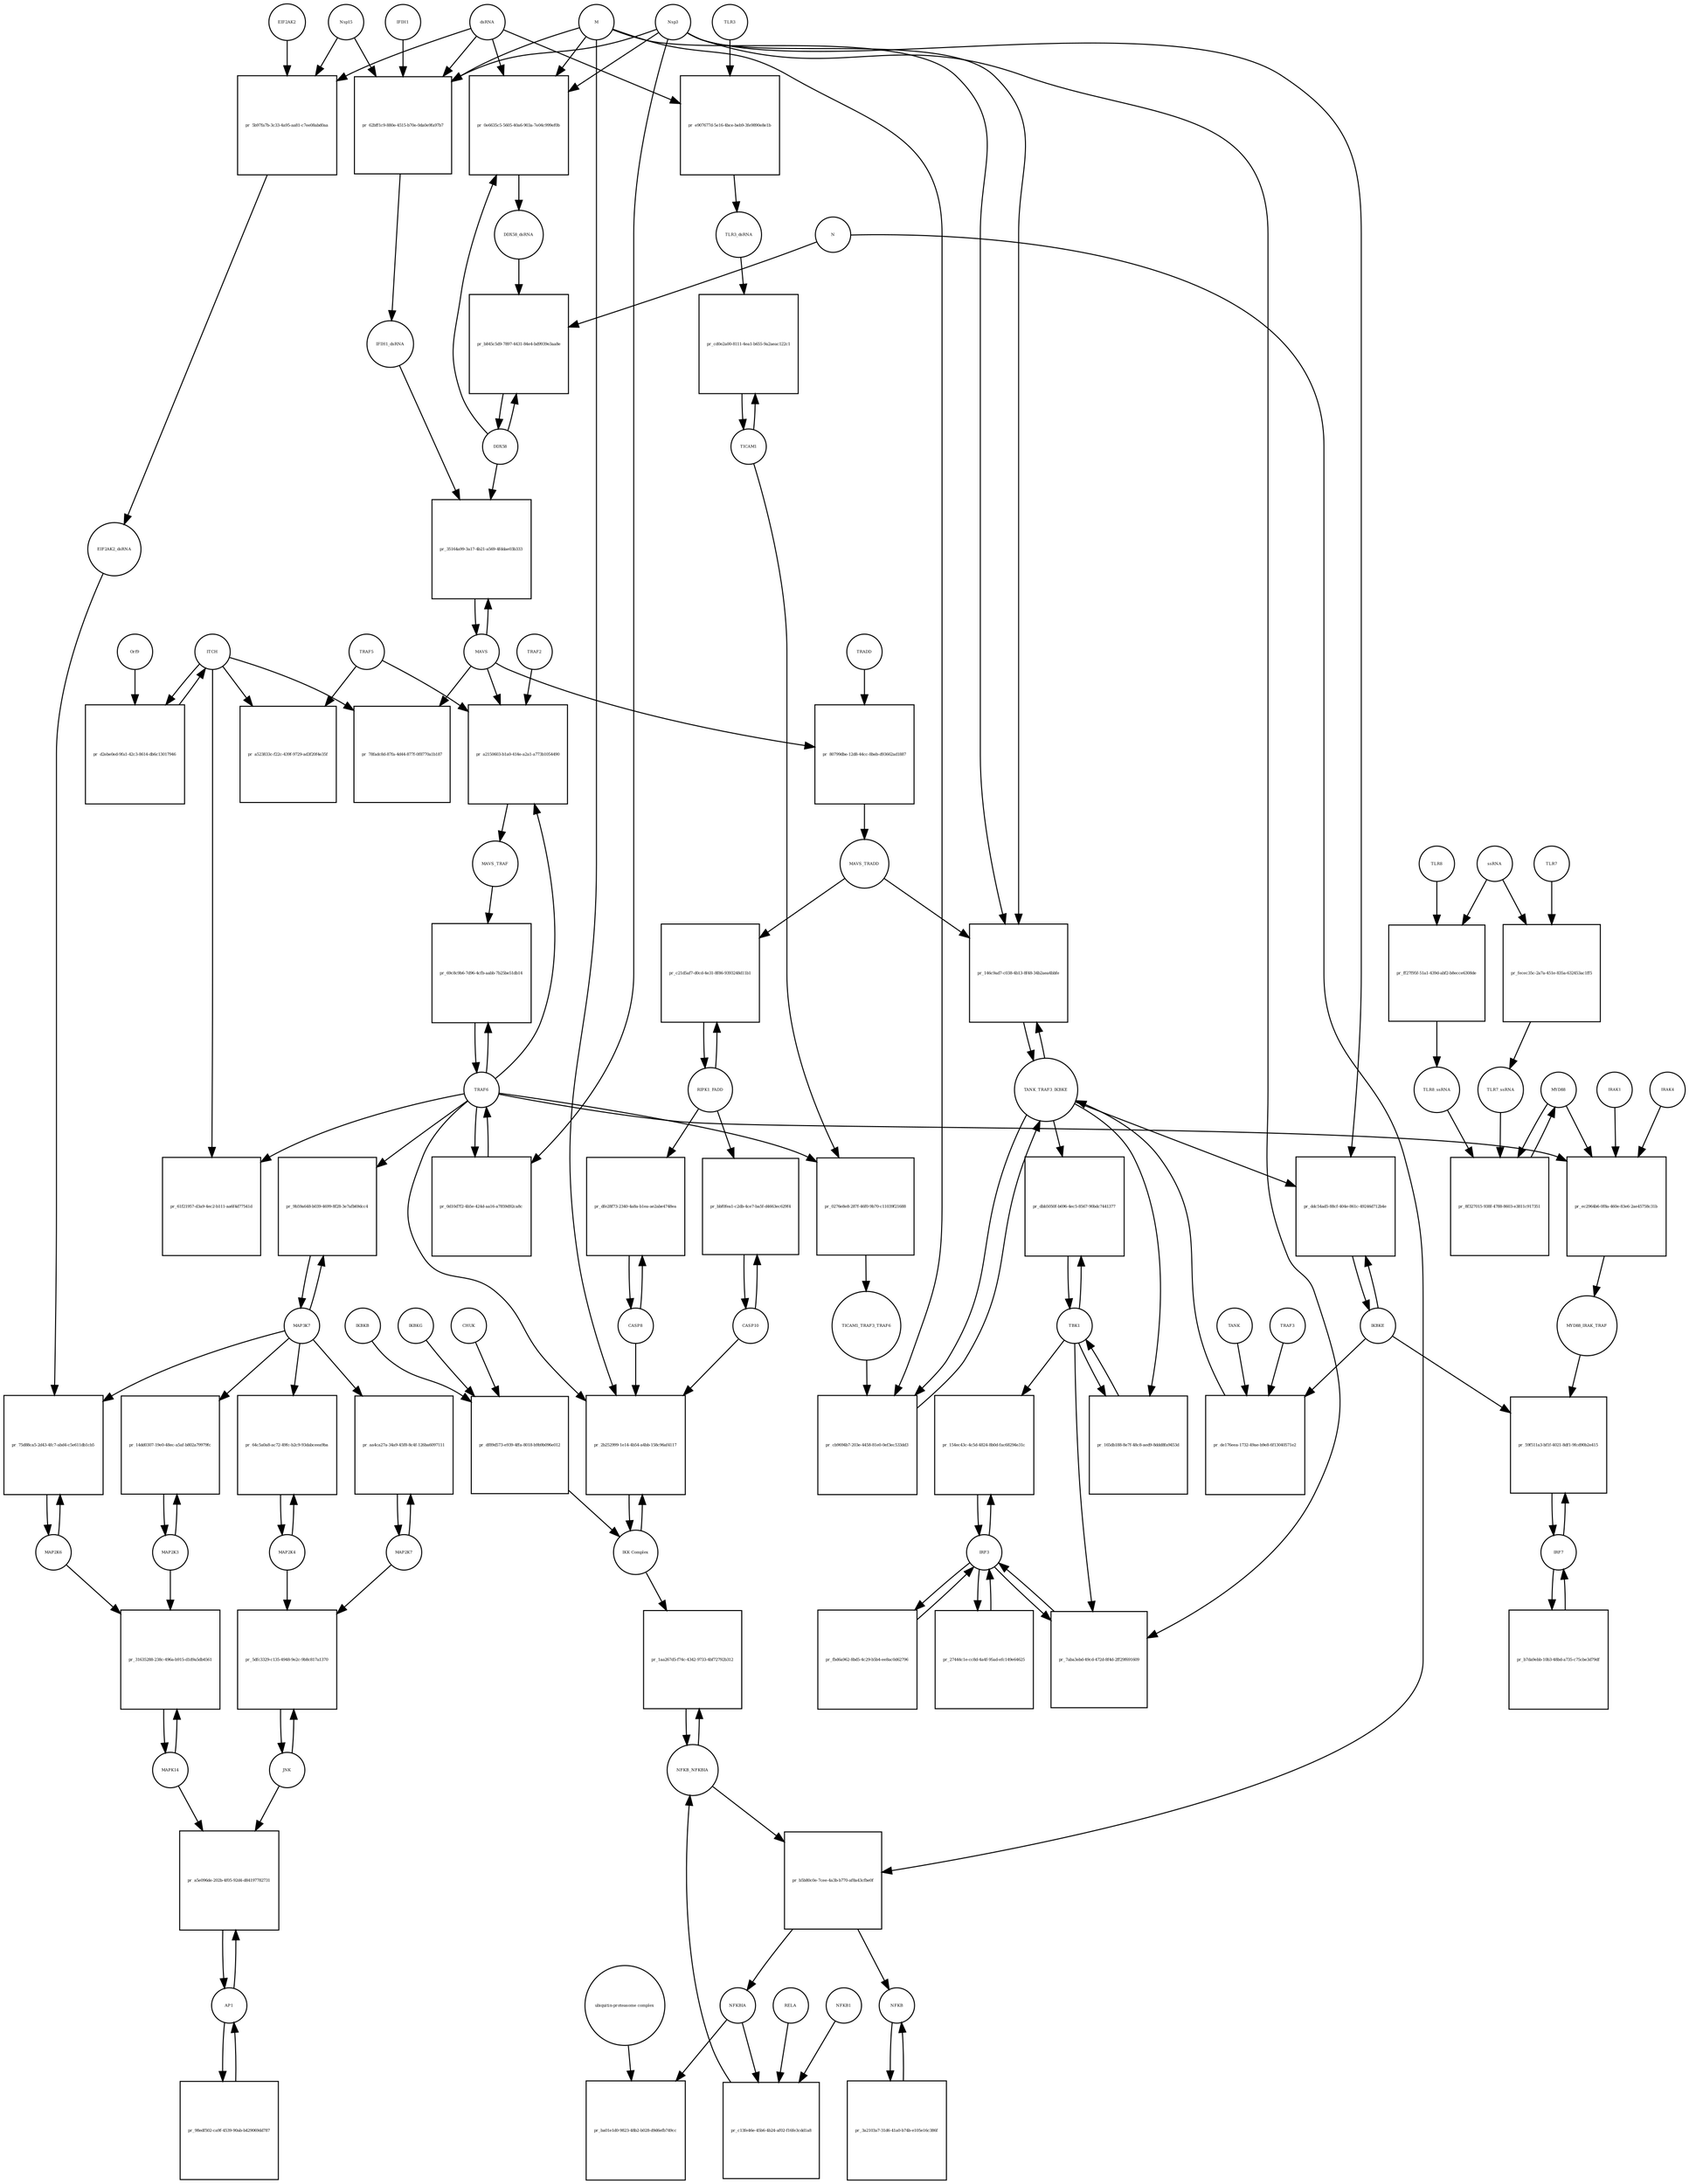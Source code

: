 strict digraph  {
dsRNA [annotation="", bipartite=0, cls="nucleic acid feature", fontsize=4, label=dsRNA, shape=circle];
"pr_0e6635c5-5605-40a6-903a-7e04c999ef0b" [annotation="", bipartite=1, cls=process, fontsize=4, label="pr_0e6635c5-5605-40a6-903a-7e04c999ef0b", shape=square];
DDX58_dsRNA [annotation="", bipartite=0, cls=complex, fontsize=4, label=DDX58_dsRNA, shape=circle];
M [annotation=urn_miriam_ncbiprotein_1796318601, bipartite=0, cls=macromolecule, fontsize=4, label=M, shape=circle];
Nsp3 [annotation=urn_miriam_ncbiprotein_1802476807, bipartite=0, cls=macromolecule, fontsize=4, label=Nsp3, shape=circle];
DDX58 [annotation=urn_miriam_hgnc_19102, bipartite=0, cls=macromolecule, fontsize=4, label=DDX58, shape=circle];
"pr_62bff1c9-880e-4515-b70e-0da0e9fa97b7" [annotation="", bipartite=1, cls=process, fontsize=4, label="pr_62bff1c9-880e-4515-b70e-0da0e9fa97b7", shape=square];
IFIH1_dsRNA [annotation="", bipartite=0, cls=complex, fontsize=4, label=IFIH1_dsRNA, shape=circle];
Nsp15 [annotation=urn_miriam_ncbiprotein_1802476818, bipartite=0, cls=macromolecule, fontsize=4, label=Nsp15, shape=circle];
IFIH1 [annotation=urn_miriam_hgnc_18873, bipartite=0, cls=macromolecule, fontsize=4, label=IFIH1, shape=circle];
"pr_b845c5d9-7897-4431-84e4-bd9939e3aa8e" [annotation="", bipartite=1, cls=process, fontsize=4, label="pr_b845c5d9-7897-4431-84e4-bd9939e3aa8e", shape=square];
N [annotation=urn_miriam_ncbiprotein_1798174255, bipartite=0, cls=macromolecule, fontsize=4, label=N, shape=circle];
MAVS [annotation=urn_miriam_hgnc_29233, bipartite=0, cls="macromolecule multimer", fontsize=4, label=MAVS, shape=circle];
"pr_35164a99-3a17-4b21-a569-4fddae03b333" [annotation="", bipartite=1, cls=process, fontsize=4, label="pr_35164a99-3a17-4b21-a569-4fddae03b333", shape=square];
NFKBIA [annotation=urn_miriam_hgnc_7797, bipartite=0, cls=macromolecule, fontsize=4, label=NFKBIA, shape=circle];
"pr_ba01e1d0-9823-48b2-b028-d9d6efb749cc" [annotation="", bipartite=1, cls=process, fontsize=4, label="pr_ba01e1d0-9823-48b2-b028-d9d6efb749cc", shape=square];
"ubiquitin-proteasome complex" [annotation="", bipartite=0, cls=complex, fontsize=4, label="ubiquitin-proteasome complex", shape=circle];
IRF3 [annotation=urn_miriam_hgnc_6118, bipartite=0, cls=macromolecule, fontsize=4, label=IRF3, shape=circle];
"pr_154ec43c-4c5d-4824-8b0d-fac68294e31c" [annotation="", bipartite=1, cls=process, fontsize=4, label="pr_154ec43c-4c5d-4824-8b0d-fac68294e31c", shape=square];
TBK1 [annotation="", bipartite=0, cls=macromolecule, fontsize=4, label=TBK1, shape=circle];
"pr_7aba3ebd-49cd-472d-8f4d-2ff29f691609" [annotation="", bipartite=1, cls=process, fontsize=4, label="pr_7aba3ebd-49cd-472d-8f4d-2ff29f691609", shape=square];
IRF7 [annotation=urn_miriam_hgnc_6122, bipartite=0, cls="macromolecule multimer", fontsize=4, label=IRF7, shape=circle];
"pr_59f511a3-bf1f-4021-8df1-9fcd90b2e415" [annotation="", bipartite=1, cls=process, fontsize=4, label="pr_59f511a3-bf1f-4021-8df1-9fcd90b2e415", shape=square];
IKBKE [annotation=urn_miriam_hgnc_14552, bipartite=0, cls=macromolecule, fontsize=4, label=IKBKE, shape=circle];
MYD88_IRAK_TRAF [annotation="", bipartite=0, cls=complex, fontsize=4, label=MYD88_IRAK_TRAF, shape=circle];
TRAF6 [annotation=urn_miriam_hgnc_12036, bipartite=0, cls=macromolecule, fontsize=4, label=TRAF6, shape=circle];
"pr_69c8c9b6-7d96-4cfb-aabb-7b25be51db14" [annotation="", bipartite=1, cls=process, fontsize=4, label="pr_69c8c9b6-7d96-4cfb-aabb-7b25be51db14", shape=square];
MAVS_TRAF [annotation="", bipartite=0, cls=complex, fontsize=4, label=MAVS_TRAF, shape=circle];
"pr_78fadc8d-87fa-4d44-877f-0f8770a1b187" [annotation="", bipartite=1, cls=process, fontsize=4, label="pr_78fadc8d-87fa-4d44-877f-0f8770a1b187", shape=square];
ITCH [annotation="", bipartite=0, cls=macromolecule, fontsize=4, label=ITCH, shape=circle];
TRAF5 [annotation=urn_miriam_hgnc_12035, bipartite=0, cls=macromolecule, fontsize=4, label=TRAF5, shape=circle];
"pr_a523833c-f22c-439f-9729-ad3f20f4e35f" [annotation="", bipartite=1, cls=process, fontsize=4, label="pr_a523833c-f22c-439f-9729-ad3f20f4e35f", shape=square];
"pr_61f21957-d3a9-4ec2-b111-aa6f4d77541d" [annotation="", bipartite=1, cls=process, fontsize=4, label="pr_61f21957-d3a9-4ec2-b111-aa6f4d77541d", shape=square];
TICAM1 [annotation=urn_miriam_hgnc_18348, bipartite=0, cls=macromolecule, fontsize=4, label=TICAM1, shape=circle];
"pr_cd0e2a00-8111-4ea1-b655-9a2aeac122c1" [annotation="", bipartite=1, cls=process, fontsize=4, label="pr_cd0e2a00-8111-4ea1-b655-9a2aeac122c1", shape=square];
TLR3_dsRNA [annotation="", bipartite=0, cls=complex, fontsize=4, label=TLR3_dsRNA, shape=circle];
TLR3 [annotation=urn_miriam_hgnc_11849, bipartite=0, cls="macromolecule multimer", fontsize=4, label=TLR3, shape=circle];
"pr_e907677d-5e16-4bce-beb9-3fe9890e8e1b" [annotation="", bipartite=1, cls=process, fontsize=4, label="pr_e907677d-5e16-4bce-beb9-3fe9890e8e1b", shape=square];
"pr_0276e8e8-287f-46f0-9b70-c11039f21688" [annotation="", bipartite=1, cls=process, fontsize=4, label="pr_0276e8e8-287f-46f0-9b70-c11039f21688", shape=square];
TICAM1_TRAF3_TRAF6 [annotation="", bipartite=0, cls=complex, fontsize=4, label=TICAM1_TRAF3_TRAF6, shape=circle];
TANK_TRAF3_IKBKE [annotation="", bipartite=0, cls=complex, fontsize=4, label=TANK_TRAF3_IKBKE, shape=circle];
"pr_cb9694b7-203e-4458-81e0-0ef3ec533dd3" [annotation="", bipartite=1, cls=process, fontsize=4, label="pr_cb9694b7-203e-4458-81e0-0ef3ec533dd3", shape=square];
"pr_dbb5050f-b696-4ec5-8567-90bdc7441377" [annotation="", bipartite=1, cls=process, fontsize=4, label="pr_dbb5050f-b696-4ec5-8567-90bdc7441377", shape=square];
"pr_ddc54ad5-88cf-404e-861c-49246d712b4e" [annotation="", bipartite=1, cls=process, fontsize=4, label="pr_ddc54ad5-88cf-404e-861c-49246d712b4e", shape=square];
MYD88 [annotation="", bipartite=0, cls=macromolecule, fontsize=4, label=MYD88, shape=circle];
"pr_ec2964b6-0f8a-460e-83e6-2ae45758c31b" [annotation="", bipartite=1, cls=process, fontsize=4, label="pr_ec2964b6-0f8a-460e-83e6-2ae45758c31b", shape=square];
IRAK1 [annotation=urn_miriam_hgnc_6112, bipartite=0, cls=macromolecule, fontsize=4, label=IRAK1, shape=circle];
IRAK4 [annotation=urn_miriam_hgnc_17967, bipartite=0, cls=macromolecule, fontsize=4, label=IRAK4, shape=circle];
TLR7 [annotation=urn_miriam_hgnc_15631, bipartite=0, cls=macromolecule, fontsize=4, label=TLR7, shape=circle];
"pr_fecec35c-2a7a-451e-835a-632453ac1ff5" [annotation="", bipartite=1, cls=process, fontsize=4, label="pr_fecec35c-2a7a-451e-835a-632453ac1ff5", shape=square];
TLR7_ssRNA [annotation="", bipartite=0, cls=complex, fontsize=4, label=TLR7_ssRNA, shape=circle];
ssRNA [annotation="", bipartite=0, cls="nucleic acid feature", fontsize=4, label=ssRNA, shape=circle];
TLR8 [annotation=urn_miriam_hgnc_15632, bipartite=0, cls=macromolecule, fontsize=4, label=TLR8, shape=circle];
"pr_ff27f95f-51a1-439d-abf2-b8ecce6308de" [annotation="", bipartite=1, cls=process, fontsize=4, label="pr_ff27f95f-51a1-439d-abf2-b8ecce6308de", shape=square];
TLR8_ssRNA [annotation="", bipartite=0, cls=complex, fontsize=4, label=TLR8_ssRNA, shape=circle];
"pr_8f327015-938f-4788-8603-e3811c917351" [annotation="", bipartite=1, cls=process, fontsize=4, label="pr_8f327015-938f-4788-8603-e3811c917351", shape=square];
MAP3K7 [annotation="", bipartite=0, cls=macromolecule, fontsize=4, label=MAP3K7, shape=circle];
"pr_9b59a648-b039-4699-8f28-3e7afb69dcc4" [annotation="", bipartite=1, cls=process, fontsize=4, label="pr_9b59a648-b039-4699-8f28-3e7afb69dcc4", shape=square];
TRAF2 [annotation=urn_miriam_hgnc_12032, bipartite=0, cls=macromolecule, fontsize=4, label=TRAF2, shape=circle];
"pr_a2150603-b1a0-414e-a2a1-a773b1054490" [annotation="", bipartite=1, cls=process, fontsize=4, label="pr_a2150603-b1a0-414e-a2a1-a773b1054490", shape=square];
"pr_d2ebe0ed-9fa1-42c3-8614-db6c13017946" [annotation="", bipartite=1, cls=process, fontsize=4, label="pr_d2ebe0ed-9fa1-42c3-8614-db6c13017946", shape=square];
Orf9 [annotation=urn_miriam_uniprot_P59636, bipartite=0, cls=macromolecule, fontsize=4, label=Orf9, shape=circle];
"pr_80799dbe-12d8-44cc-8beb-d93662ad1887" [annotation="", bipartite=1, cls=process, fontsize=4, label="pr_80799dbe-12d8-44cc-8beb-d93662ad1887", shape=square];
MAVS_TRADD [annotation="", bipartite=0, cls=complex, fontsize=4, label=MAVS_TRADD, shape=circle];
TRADD [annotation=urn_miriam_hgnc_12030, bipartite=0, cls=macromolecule, fontsize=4, label=TRADD, shape=circle];
"pr_0d10d7f2-4b5e-424d-aa16-a7859d92ca8c" [annotation="", bipartite=1, cls=process, fontsize=4, label="pr_0d10d7f2-4b5e-424d-aa16-a7859d92ca8c", shape=square];
AP1 [annotation="", bipartite=0, cls=complex, fontsize=4, label=AP1, shape=circle];
"pr_a5e096de-202b-4f05-92d4-d84197782731" [annotation="", bipartite=1, cls=process, fontsize=4, label="pr_a5e096de-202b-4f05-92d4-d84197782731", shape=square];
MAPK14 [annotation="", bipartite=0, cls=macromolecule, fontsize=4, label=MAPK14, shape=circle];
JNK [annotation="", bipartite=0, cls=complex, fontsize=4, label=JNK, shape=circle];
"pr_5dfc3329-c135-4948-9e2c-9b8c817a1370" [annotation="", bipartite=1, cls=process, fontsize=4, label="pr_5dfc3329-c135-4948-9e2c-9b8c817a1370", shape=square];
MAP2K7 [annotation="", bipartite=0, cls=macromolecule, fontsize=4, label=MAP2K7, shape=circle];
MAP2K4 [annotation="", bipartite=0, cls=macromolecule, fontsize=4, label=MAP2K4, shape=circle];
"pr_64c5a0a8-ac72-49fc-b2c9-93dabceea9ba" [annotation="", bipartite=1, cls=process, fontsize=4, label="pr_64c5a0a8-ac72-49fc-b2c9-93dabceea9ba", shape=square];
"pr_aa4ca27a-34a9-45f8-8c4f-126ba6097111" [annotation="", bipartite=1, cls=process, fontsize=4, label="pr_aa4ca27a-34a9-45f8-8c4f-126ba6097111", shape=square];
MAP2K3 [annotation="", bipartite=0, cls=macromolecule, fontsize=4, label=MAP2K3, shape=circle];
"pr_14dd0307-19e0-48ec-a5af-b802a79979fc" [annotation="", bipartite=1, cls=process, fontsize=4, label="pr_14dd0307-19e0-48ec-a5af-b802a79979fc", shape=square];
MAP2K6 [annotation="", bipartite=0, cls=macromolecule, fontsize=4, label=MAP2K6, shape=circle];
"pr_75d88ca5-2d43-4fc7-abd4-c5e611db1cb5" [annotation="", bipartite=1, cls=process, fontsize=4, label="pr_75d88ca5-2d43-4fc7-abd4-c5e611db1cb5", shape=square];
EIF2AK2_dsRNA [annotation="", bipartite=0, cls=complex, fontsize=4, label=EIF2AK2_dsRNA, shape=circle];
"pr_5b97fa7b-3c33-4a95-aa81-c7ee08abd0aa" [annotation="", bipartite=1, cls=process, fontsize=4, label="pr_5b97fa7b-3c33-4a95-aa81-c7ee08abd0aa", shape=square];
EIF2AK2 [annotation=urn_miriam_hgnc_9437, bipartite=0, cls=macromolecule, fontsize=4, label=EIF2AK2, shape=circle];
RIPK1_FADD [annotation="", bipartite=0, cls=complex, fontsize=4, label=RIPK1_FADD, shape=circle];
"pr_c21d5af7-d0cd-4e31-8f86-9393248d11b1" [annotation="", bipartite=1, cls=process, fontsize=4, label="pr_c21d5af7-d0cd-4e31-8f86-9393248d11b1", shape=square];
CASP8 [annotation="", bipartite=0, cls=macromolecule, fontsize=4, label=CASP8, shape=circle];
"pr_dfe28f73-2340-4a8a-b1ea-ae2abe4748ea" [annotation="", bipartite=1, cls=process, fontsize=4, label="pr_dfe28f73-2340-4a8a-b1ea-ae2abe4748ea", shape=square];
CASP10 [annotation="", bipartite=0, cls=macromolecule, fontsize=4, label=CASP10, shape=circle];
"pr_bbf0fea1-c2db-4ce7-ba5f-d4663ec629f4" [annotation="", bipartite=1, cls=process, fontsize=4, label="pr_bbf0fea1-c2db-4ce7-ba5f-d4663ec629f4", shape=square];
NFKB_NFKBIA [annotation="", bipartite=0, cls=complex, fontsize=4, label=NFKB_NFKBIA, shape=circle];
"pr_1aa267d5-f74c-4342-9733-4bf72792b312" [annotation="", bipartite=1, cls=process, fontsize=4, label="pr_1aa267d5-f74c-4342-9733-4bf72792b312", shape=square];
"IKK Complex" [annotation="", bipartite=0, cls=complex, fontsize=4, label="IKK Complex", shape=circle];
"pr_b5b80c0e-7cee-4a3b-b770-af8a43cfbe0f" [annotation="", bipartite=1, cls=process, fontsize=4, label="pr_b5b80c0e-7cee-4a3b-b770-af8a43cfbe0f", shape=square];
NFKB [annotation="", bipartite=0, cls=complex, fontsize=4, label=NFKB, shape=circle];
"pr_2b252999-1e14-4b54-a4bb-158c96af4117" [annotation="", bipartite=1, cls=process, fontsize=4, label="pr_2b252999-1e14-4b54-a4bb-158c96af4117", shape=square];
"pr_c13fe46e-45b6-4b24-af02-f16fe3cdd1a8" [annotation="", bipartite=1, cls=process, fontsize=4, label="pr_c13fe46e-45b6-4b24-af02-f16fe3cdd1a8", shape=square];
RELA [annotation="", bipartite=0, cls=macromolecule, fontsize=4, label=RELA, shape=circle];
NFKB1 [annotation="", bipartite=0, cls=macromolecule, fontsize=4, label=NFKB1, shape=circle];
IKBKG [annotation="", bipartite=0, cls=macromolecule, fontsize=4, label=IKBKG, shape=circle];
"pr_df89d573-e939-4ffa-8018-b9b9b096e012" [annotation="", bipartite=1, cls=process, fontsize=4, label="pr_df89d573-e939-4ffa-8018-b9b9b096e012", shape=square];
CHUK [annotation="", bipartite=0, cls=macromolecule, fontsize=4, label=CHUK, shape=circle];
IKBKB [annotation="", bipartite=0, cls=macromolecule, fontsize=4, label=IKBKB, shape=circle];
"pr_146c9ad7-c038-4b13-8f48-34b2aea4bbfe" [annotation="", bipartite=1, cls=process, fontsize=4, label="pr_146c9ad7-c038-4b13-8f48-34b2aea4bbfe", shape=square];
"pr_165db188-8e7f-48c8-aed9-8ddd8fa9453d" [annotation="", bipartite=1, cls=process, fontsize=4, label="pr_165db188-8e7f-48c8-aed9-8ddd8fa9453d", shape=square];
"pr_31635288-238c-496a-b915-d1d9a5db4561" [annotation="", bipartite=1, cls=process, fontsize=4, label="pr_31635288-238c-496a-b915-d1d9a5db4561", shape=square];
TRAF3 [annotation="", bipartite=0, cls=macromolecule, fontsize=4, label=TRAF3, shape=circle];
"pr_de176eea-1732-49ae-b9e8-6f13040571e2" [annotation="", bipartite=1, cls=process, fontsize=4, label="pr_de176eea-1732-49ae-b9e8-6f13040571e2", shape=square];
TANK [annotation="", bipartite=0, cls=macromolecule, fontsize=4, label=TANK, shape=circle];
"pr_98edf502-ca9f-4539-90ab-b429069dd787" [annotation="", bipartite=1, cls=process, fontsize=4, label="pr_98edf502-ca9f-4539-90ab-b429069dd787", shape=square];
"pr_b7da9ebb-10b3-48bd-a735-c75cbe3d79df" [annotation="", bipartite=1, cls=process, fontsize=4, label="pr_b7da9ebb-10b3-48bd-a735-c75cbe3d79df", shape=square];
"pr_fbd6a962-8bd5-4c29-b5b4-ee8ac0d62796" [annotation="", bipartite=1, cls=process, fontsize=4, label="pr_fbd6a962-8bd5-4c29-b5b4-ee8ac0d62796", shape=square];
"pr_3a2103a7-31d6-41a0-b74b-e105e16c386f" [annotation="", bipartite=1, cls=process, fontsize=4, label="pr_3a2103a7-31d6-41a0-b74b-e105e16c386f", shape=square];
"pr_27444c1e-cc8d-4a4f-95ad-efc149e64625" [annotation="", bipartite=1, cls=process, fontsize=4, label="pr_27444c1e-cc8d-4a4f-95ad-efc149e64625", shape=square];
dsRNA -> "pr_0e6635c5-5605-40a6-903a-7e04c999ef0b"  [annotation="", interaction_type=consumption];
dsRNA -> "pr_62bff1c9-880e-4515-b70e-0da0e9fa97b7"  [annotation="", interaction_type=consumption];
dsRNA -> "pr_e907677d-5e16-4bce-beb9-3fe9890e8e1b"  [annotation="", interaction_type=consumption];
dsRNA -> "pr_5b97fa7b-3c33-4a95-aa81-c7ee08abd0aa"  [annotation="", interaction_type=consumption];
"pr_0e6635c5-5605-40a6-903a-7e04c999ef0b" -> DDX58_dsRNA  [annotation="", interaction_type=production];
DDX58_dsRNA -> "pr_b845c5d9-7897-4431-84e4-bd9939e3aa8e"  [annotation="urn_miriam_pubmed_25581309|urn_miriam_pubmed_28148787|urn_miriam_taxonomy_694009", interaction_type=catalysis];
M -> "pr_0e6635c5-5605-40a6-903a-7e04c999ef0b"  [annotation="urn_miriam_pubmed_20303872|urn_miriam_pubmed_19380580|urn_miriam_pubmed_31226023|urn_miriam_taxonomy_694009", interaction_type=inhibition];
M -> "pr_62bff1c9-880e-4515-b70e-0da0e9fa97b7"  [annotation="urn_miriam_pubmed_28484023|urn_miriam_pubmed_19380580|urn_miriam_pubmed_31226023|urn_miriam_taxonomy_694009", interaction_type=inhibition];
M -> "pr_cb9694b7-203e-4458-81e0-0ef3ec533dd3"  [annotation="urn_miriam_pubmed_19380580|urn_miriam_pubmed_19366914|urn_miriam_taxonomy_694009", interaction_type=inhibition];
M -> "pr_2b252999-1e14-4b54-a4bb-158c96af4117"  [annotation="urn_miriam_pubmed_19366914|urn_miriam_pubmed_20303872|urn_miriam_pubmed_17705188|urn_miriam_pubmed_694009", interaction_type=inhibition];
M -> "pr_146c9ad7-c038-4b13-8f48-34b2aea4bbfe"  [annotation="urn_miriam_pubmed_19366914|urn_miriam_pubmed_27164085|urn_miriam_pubmed_19380580|urn_miriam_taxonomy_694009", interaction_type=inhibition];
Nsp3 -> "pr_0e6635c5-5605-40a6-903a-7e04c999ef0b"  [annotation="urn_miriam_pubmed_20303872|urn_miriam_pubmed_19380580|urn_miriam_pubmed_31226023|urn_miriam_taxonomy_694009", interaction_type=inhibition];
Nsp3 -> "pr_62bff1c9-880e-4515-b70e-0da0e9fa97b7"  [annotation="urn_miriam_pubmed_28484023|urn_miriam_pubmed_19380580|urn_miriam_pubmed_31226023|urn_miriam_taxonomy_694009", interaction_type=inhibition];
Nsp3 -> "pr_7aba3ebd-49cd-472d-8f4d-2ff29f691609"  [annotation="urn_miriam_pubmed_17761676|urn_miriam_pubmed_31226023|urn_miriam_taxonomy_694009", interaction_type=inhibition];
Nsp3 -> "pr_ddc54ad5-88cf-404e-861c-49246d712b4e"  [annotation="urn_miriam_pubmed_20303872|urn_miriam_pubmed_31226023|urn_miriam_taxonomy_694009", interaction_type=inhibition];
Nsp3 -> "pr_0d10d7f2-4b5e-424d-aa16-a7859d92ca8c"  [annotation="urn_miriam_pubmed_27164085|urn_miriam_taxonomy_694009", interaction_type=catalysis];
Nsp3 -> "pr_146c9ad7-c038-4b13-8f48-34b2aea4bbfe"  [annotation="urn_miriam_pubmed_19366914|urn_miriam_pubmed_27164085|urn_miriam_pubmed_19380580|urn_miriam_taxonomy_694009", interaction_type=inhibition];
DDX58 -> "pr_0e6635c5-5605-40a6-903a-7e04c999ef0b"  [annotation="", interaction_type=consumption];
DDX58 -> "pr_b845c5d9-7897-4431-84e4-bd9939e3aa8e"  [annotation="", interaction_type=consumption];
DDX58 -> "pr_35164a99-3a17-4b21-a569-4fddae03b333"  [annotation=urn_miriam_pubmed_25581309, interaction_type=catalysis];
"pr_62bff1c9-880e-4515-b70e-0da0e9fa97b7" -> IFIH1_dsRNA  [annotation="", interaction_type=production];
IFIH1_dsRNA -> "pr_35164a99-3a17-4b21-a569-4fddae03b333"  [annotation=urn_miriam_pubmed_25581309, interaction_type=catalysis];
Nsp15 -> "pr_62bff1c9-880e-4515-b70e-0da0e9fa97b7"  [annotation="urn_miriam_pubmed_28484023|urn_miriam_pubmed_19380580|urn_miriam_pubmed_31226023|urn_miriam_taxonomy_694009", interaction_type=inhibition];
Nsp15 -> "pr_5b97fa7b-3c33-4a95-aa81-c7ee08abd0aa"  [annotation="urn_miriam_pubmed_28484023|urn_miriam_pubmed_19366914|urn_miriam_taxonomy_694009", interaction_type=inhibition];
IFIH1 -> "pr_62bff1c9-880e-4515-b70e-0da0e9fa97b7"  [annotation="", interaction_type=consumption];
"pr_b845c5d9-7897-4431-84e4-bd9939e3aa8e" -> DDX58  [annotation="", interaction_type=production];
N -> "pr_b845c5d9-7897-4431-84e4-bd9939e3aa8e"  [annotation="urn_miriam_pubmed_25581309|urn_miriam_pubmed_28148787|urn_miriam_taxonomy_694009", interaction_type=inhibition];
N -> "pr_b5b80c0e-7cee-4a3b-b770-af8a43cfbe0f"  [annotation="urn_miriam_pubmed_16143815|urn_miriam_taxonomy_694009", interaction_type=stimulation];
MAVS -> "pr_35164a99-3a17-4b21-a569-4fddae03b333"  [annotation="", interaction_type=consumption];
MAVS -> "pr_78fadc8d-87fa-4d44-877f-0f8770a1b187"  [annotation="", interaction_type=consumption];
MAVS -> "pr_a2150603-b1a0-414e-a2a1-a773b1054490"  [annotation="", interaction_type=consumption];
MAVS -> "pr_80799dbe-12d8-44cc-8beb-d93662ad1887"  [annotation="", interaction_type=consumption];
"pr_35164a99-3a17-4b21-a569-4fddae03b333" -> MAVS  [annotation="", interaction_type=production];
NFKBIA -> "pr_ba01e1d0-9823-48b2-b028-d9d6efb749cc"  [annotation="", interaction_type=consumption];
NFKBIA -> "pr_c13fe46e-45b6-4b24-af02-f16fe3cdd1a8"  [annotation="", interaction_type=consumption];
"ubiquitin-proteasome complex" -> "pr_ba01e1d0-9823-48b2-b028-d9d6efb749cc"  [annotation=urn_miriam_pubmed_20303872, interaction_type=catalysis];
IRF3 -> "pr_154ec43c-4c5d-4824-8b0d-fac68294e31c"  [annotation="", interaction_type=consumption];
IRF3 -> "pr_7aba3ebd-49cd-472d-8f4d-2ff29f691609"  [annotation="", interaction_type=consumption];
IRF3 -> "pr_fbd6a962-8bd5-4c29-b5b4-ee8ac0d62796"  [annotation="", interaction_type=consumption];
IRF3 -> "pr_27444c1e-cc8d-4a4f-95ad-efc149e64625"  [annotation="", interaction_type=consumption];
"pr_154ec43c-4c5d-4824-8b0d-fac68294e31c" -> IRF3  [annotation="", interaction_type=production];
TBK1 -> "pr_154ec43c-4c5d-4824-8b0d-fac68294e31c"  [annotation=urn_miriam_pubmed_25581309, interaction_type=catalysis];
TBK1 -> "pr_7aba3ebd-49cd-472d-8f4d-2ff29f691609"  [annotation="urn_miriam_pubmed_17761676|urn_miriam_pubmed_31226023|urn_miriam_taxonomy_694009", interaction_type=catalysis];
TBK1 -> "pr_dbb5050f-b696-4ec5-8567-90bdc7441377"  [annotation="", interaction_type=consumption];
TBK1 -> "pr_165db188-8e7f-48c8-aed9-8ddd8fa9453d"  [annotation="", interaction_type=consumption];
"pr_7aba3ebd-49cd-472d-8f4d-2ff29f691609" -> IRF3  [annotation="", interaction_type=production];
IRF7 -> "pr_59f511a3-bf1f-4021-8df1-9fcd90b2e415"  [annotation="", interaction_type=consumption];
IRF7 -> "pr_b7da9ebb-10b3-48bd-a735-c75cbe3d79df"  [annotation="", interaction_type=consumption];
"pr_59f511a3-bf1f-4021-8df1-9fcd90b2e415" -> IRF7  [annotation="", interaction_type=production];
IKBKE -> "pr_59f511a3-bf1f-4021-8df1-9fcd90b2e415"  [annotation=urn_miriam_pubmed_20303872, interaction_type=catalysis];
IKBKE -> "pr_ddc54ad5-88cf-404e-861c-49246d712b4e"  [annotation="", interaction_type=consumption];
IKBKE -> "pr_de176eea-1732-49ae-b9e8-6f13040571e2"  [annotation="", interaction_type=consumption];
MYD88_IRAK_TRAF -> "pr_59f511a3-bf1f-4021-8df1-9fcd90b2e415"  [annotation=urn_miriam_pubmed_20303872, interaction_type=catalysis];
TRAF6 -> "pr_69c8c9b6-7d96-4cfb-aabb-7b25be51db14"  [annotation="", interaction_type=consumption];
TRAF6 -> "pr_61f21957-d3a9-4ec2-b111-aa6f4d77541d"  [annotation="", interaction_type=consumption];
TRAF6 -> "pr_0276e8e8-287f-46f0-9b70-c11039f21688"  [annotation="", interaction_type=consumption];
TRAF6 -> "pr_ec2964b6-0f8a-460e-83e6-2ae45758c31b"  [annotation="", interaction_type=consumption];
TRAF6 -> "pr_9b59a648-b039-4699-8f28-3e7afb69dcc4"  [annotation=urn_miriam_pubmed_19366914, interaction_type=stimulation];
TRAF6 -> "pr_a2150603-b1a0-414e-a2a1-a773b1054490"  [annotation="", interaction_type=consumption];
TRAF6 -> "pr_0d10d7f2-4b5e-424d-aa16-a7859d92ca8c"  [annotation="", interaction_type=consumption];
TRAF6 -> "pr_2b252999-1e14-4b54-a4bb-158c96af4117"  [annotation="urn_miriam_pubmed_19366914|urn_miriam_pubmed_20303872|urn_miriam_pubmed_17705188|urn_miriam_pubmed_694009", interaction_type=stimulation];
"pr_69c8c9b6-7d96-4cfb-aabb-7b25be51db14" -> TRAF6  [annotation="", interaction_type=production];
MAVS_TRAF -> "pr_69c8c9b6-7d96-4cfb-aabb-7b25be51db14"  [annotation=urn_miriam_pubmed_19366914, interaction_type=catalysis];
ITCH -> "pr_78fadc8d-87fa-4d44-877f-0f8770a1b187"  [annotation=urn_miriam_pubmed_25135833, interaction_type=catalysis];
ITCH -> "pr_a523833c-f22c-439f-9729-ad3f20f4e35f"  [annotation=urn_miriam_pubmed_25135833, interaction_type=catalysis];
ITCH -> "pr_61f21957-d3a9-4ec2-b111-aa6f4d77541d"  [annotation=urn_miriam_pubmed_25135833, interaction_type=catalysis];
ITCH -> "pr_d2ebe0ed-9fa1-42c3-8614-db6c13017946"  [annotation="", interaction_type=consumption];
TRAF5 -> "pr_a523833c-f22c-439f-9729-ad3f20f4e35f"  [annotation="", interaction_type=consumption];
TRAF5 -> "pr_a2150603-b1a0-414e-a2a1-a773b1054490"  [annotation="", interaction_type=consumption];
TICAM1 -> "pr_cd0e2a00-8111-4ea1-b655-9a2aeac122c1"  [annotation="", interaction_type=consumption];
TICAM1 -> "pr_0276e8e8-287f-46f0-9b70-c11039f21688"  [annotation="", interaction_type=consumption];
"pr_cd0e2a00-8111-4ea1-b655-9a2aeac122c1" -> TICAM1  [annotation="", interaction_type=production];
TLR3_dsRNA -> "pr_cd0e2a00-8111-4ea1-b655-9a2aeac122c1"  [annotation=urn_miriam_pubmed_20303872, interaction_type=stimulation];
TLR3 -> "pr_e907677d-5e16-4bce-beb9-3fe9890e8e1b"  [annotation="", interaction_type=consumption];
"pr_e907677d-5e16-4bce-beb9-3fe9890e8e1b" -> TLR3_dsRNA  [annotation="", interaction_type=production];
"pr_0276e8e8-287f-46f0-9b70-c11039f21688" -> TICAM1_TRAF3_TRAF6  [annotation="", interaction_type=production];
TICAM1_TRAF3_TRAF6 -> "pr_cb9694b7-203e-4458-81e0-0ef3ec533dd3"  [annotation="urn_miriam_pubmed_19380580|urn_miriam_pubmed_19366914|urn_miriam_taxonomy_694009", interaction_type=stimulation];
TANK_TRAF3_IKBKE -> "pr_cb9694b7-203e-4458-81e0-0ef3ec533dd3"  [annotation="", interaction_type=consumption];
TANK_TRAF3_IKBKE -> "pr_dbb5050f-b696-4ec5-8567-90bdc7441377"  [annotation=urn_miriam_pubmed_20303872, interaction_type=stimulation];
TANK_TRAF3_IKBKE -> "pr_ddc54ad5-88cf-404e-861c-49246d712b4e"  [annotation="urn_miriam_pubmed_20303872|urn_miriam_pubmed_31226023|urn_miriam_taxonomy_694009", interaction_type=stimulation];
TANK_TRAF3_IKBKE -> "pr_146c9ad7-c038-4b13-8f48-34b2aea4bbfe"  [annotation="", interaction_type=consumption];
TANK_TRAF3_IKBKE -> "pr_165db188-8e7f-48c8-aed9-8ddd8fa9453d"  [annotation=urn_miriam_pubmed_19366914, interaction_type=stimulation];
"pr_cb9694b7-203e-4458-81e0-0ef3ec533dd3" -> TANK_TRAF3_IKBKE  [annotation="", interaction_type=production];
"pr_dbb5050f-b696-4ec5-8567-90bdc7441377" -> TBK1  [annotation="", interaction_type=production];
"pr_ddc54ad5-88cf-404e-861c-49246d712b4e" -> IKBKE  [annotation="", interaction_type=production];
MYD88 -> "pr_ec2964b6-0f8a-460e-83e6-2ae45758c31b"  [annotation="", interaction_type=consumption];
MYD88 -> "pr_8f327015-938f-4788-8603-e3811c917351"  [annotation="", interaction_type=consumption];
"pr_ec2964b6-0f8a-460e-83e6-2ae45758c31b" -> MYD88_IRAK_TRAF  [annotation="", interaction_type=production];
IRAK1 -> "pr_ec2964b6-0f8a-460e-83e6-2ae45758c31b"  [annotation="", interaction_type=consumption];
IRAK4 -> "pr_ec2964b6-0f8a-460e-83e6-2ae45758c31b"  [annotation="", interaction_type=consumption];
TLR7 -> "pr_fecec35c-2a7a-451e-835a-632453ac1ff5"  [annotation="", interaction_type=consumption];
"pr_fecec35c-2a7a-451e-835a-632453ac1ff5" -> TLR7_ssRNA  [annotation="", interaction_type=production];
TLR7_ssRNA -> "pr_8f327015-938f-4788-8603-e3811c917351"  [annotation=urn_miriam_pubmed_19366914, interaction_type=stimulation];
ssRNA -> "pr_fecec35c-2a7a-451e-835a-632453ac1ff5"  [annotation="", interaction_type=consumption];
ssRNA -> "pr_ff27f95f-51a1-439d-abf2-b8ecce6308de"  [annotation="", interaction_type=consumption];
TLR8 -> "pr_ff27f95f-51a1-439d-abf2-b8ecce6308de"  [annotation="", interaction_type=consumption];
"pr_ff27f95f-51a1-439d-abf2-b8ecce6308de" -> TLR8_ssRNA  [annotation="", interaction_type=production];
TLR8_ssRNA -> "pr_8f327015-938f-4788-8603-e3811c917351"  [annotation=urn_miriam_pubmed_19366914, interaction_type=stimulation];
"pr_8f327015-938f-4788-8603-e3811c917351" -> MYD88  [annotation="", interaction_type=production];
MAP3K7 -> "pr_9b59a648-b039-4699-8f28-3e7afb69dcc4"  [annotation="", interaction_type=consumption];
MAP3K7 -> "pr_64c5a0a8-ac72-49fc-b2c9-93dabceea9ba"  [annotation=urn_miriam_pubmed_19366914, interaction_type=catalysis];
MAP3K7 -> "pr_aa4ca27a-34a9-45f8-8c4f-126ba6097111"  [annotation=urn_miriam_pubmed_19366914, interaction_type=catalysis];
MAP3K7 -> "pr_14dd0307-19e0-48ec-a5af-b802a79979fc"  [annotation=urn_miriam_pubmed_19366914, interaction_type=catalysis];
MAP3K7 -> "pr_75d88ca5-2d43-4fc7-abd4-c5e611db1cb5"  [annotation=urn_miriam_pubmed_19366914, interaction_type=catalysis];
"pr_9b59a648-b039-4699-8f28-3e7afb69dcc4" -> MAP3K7  [annotation="", interaction_type=production];
TRAF2 -> "pr_a2150603-b1a0-414e-a2a1-a773b1054490"  [annotation="", interaction_type=consumption];
"pr_a2150603-b1a0-414e-a2a1-a773b1054490" -> MAVS_TRAF  [annotation="", interaction_type=production];
"pr_d2ebe0ed-9fa1-42c3-8614-db6c13017946" -> ITCH  [annotation="", interaction_type=production];
Orf9 -> "pr_d2ebe0ed-9fa1-42c3-8614-db6c13017946"  [annotation="urn_miriam_pubmed_25135833|urn_miriam_taxonomy_694009", interaction_type=stimulation];
"pr_80799dbe-12d8-44cc-8beb-d93662ad1887" -> MAVS_TRADD  [annotation="", interaction_type=production];
MAVS_TRADD -> "pr_c21d5af7-d0cd-4e31-8f86-9393248d11b1"  [annotation=urn_miriam_pubmed_19366914, interaction_type=stimulation];
MAVS_TRADD -> "pr_146c9ad7-c038-4b13-8f48-34b2aea4bbfe"  [annotation="urn_miriam_pubmed_19366914|urn_miriam_pubmed_27164085|urn_miriam_pubmed_19380580|urn_miriam_taxonomy_694009", interaction_type=stimulation];
TRADD -> "pr_80799dbe-12d8-44cc-8beb-d93662ad1887"  [annotation="", interaction_type=consumption];
"pr_0d10d7f2-4b5e-424d-aa16-a7859d92ca8c" -> TRAF6  [annotation="", interaction_type=production];
AP1 -> "pr_a5e096de-202b-4f05-92d4-d84197782731"  [annotation="", interaction_type=consumption];
AP1 -> "pr_98edf502-ca9f-4539-90ab-b429069dd787"  [annotation="", interaction_type=consumption];
"pr_a5e096de-202b-4f05-92d4-d84197782731" -> AP1  [annotation="", interaction_type=production];
MAPK14 -> "pr_a5e096de-202b-4f05-92d4-d84197782731"  [annotation=urn_miriam_pubmed_19366914, interaction_type=stimulation];
MAPK14 -> "pr_31635288-238c-496a-b915-d1d9a5db4561"  [annotation="", interaction_type=consumption];
JNK -> "pr_a5e096de-202b-4f05-92d4-d84197782731"  [annotation=urn_miriam_pubmed_19366914, interaction_type=stimulation];
JNK -> "pr_5dfc3329-c135-4948-9e2c-9b8c817a1370"  [annotation="", interaction_type=consumption];
"pr_5dfc3329-c135-4948-9e2c-9b8c817a1370" -> JNK  [annotation="", interaction_type=production];
MAP2K7 -> "pr_5dfc3329-c135-4948-9e2c-9b8c817a1370"  [annotation=urn_miriam_pubmed_19366914, interaction_type=catalysis];
MAP2K7 -> "pr_aa4ca27a-34a9-45f8-8c4f-126ba6097111"  [annotation="", interaction_type=consumption];
MAP2K4 -> "pr_5dfc3329-c135-4948-9e2c-9b8c817a1370"  [annotation=urn_miriam_pubmed_19366914, interaction_type=catalysis];
MAP2K4 -> "pr_64c5a0a8-ac72-49fc-b2c9-93dabceea9ba"  [annotation="", interaction_type=consumption];
"pr_64c5a0a8-ac72-49fc-b2c9-93dabceea9ba" -> MAP2K4  [annotation="", interaction_type=production];
"pr_aa4ca27a-34a9-45f8-8c4f-126ba6097111" -> MAP2K7  [annotation="", interaction_type=production];
MAP2K3 -> "pr_14dd0307-19e0-48ec-a5af-b802a79979fc"  [annotation="", interaction_type=consumption];
MAP2K3 -> "pr_31635288-238c-496a-b915-d1d9a5db4561"  [annotation=urn_miriam_pubmed_19366914, interaction_type=catalysis];
"pr_14dd0307-19e0-48ec-a5af-b802a79979fc" -> MAP2K3  [annotation="", interaction_type=production];
MAP2K6 -> "pr_75d88ca5-2d43-4fc7-abd4-c5e611db1cb5"  [annotation="", interaction_type=consumption];
MAP2K6 -> "pr_31635288-238c-496a-b915-d1d9a5db4561"  [annotation=urn_miriam_pubmed_19366914, interaction_type=catalysis];
"pr_75d88ca5-2d43-4fc7-abd4-c5e611db1cb5" -> MAP2K6  [annotation="", interaction_type=production];
EIF2AK2_dsRNA -> "pr_75d88ca5-2d43-4fc7-abd4-c5e611db1cb5"  [annotation=urn_miriam_pubmed_19366914, interaction_type=stimulation];
"pr_5b97fa7b-3c33-4a95-aa81-c7ee08abd0aa" -> EIF2AK2_dsRNA  [annotation="", interaction_type=production];
EIF2AK2 -> "pr_5b97fa7b-3c33-4a95-aa81-c7ee08abd0aa"  [annotation="", interaction_type=consumption];
RIPK1_FADD -> "pr_c21d5af7-d0cd-4e31-8f86-9393248d11b1"  [annotation="", interaction_type=consumption];
RIPK1_FADD -> "pr_dfe28f73-2340-4a8a-b1ea-ae2abe4748ea"  [annotation=urn_miriam_pubmed_19366914, interaction_type=stimulation];
RIPK1_FADD -> "pr_bbf0fea1-c2db-4ce7-ba5f-d4663ec629f4"  [annotation=urn_miriam_pubmed_20303872, interaction_type=stimulation];
"pr_c21d5af7-d0cd-4e31-8f86-9393248d11b1" -> RIPK1_FADD  [annotation="", interaction_type=production];
CASP8 -> "pr_dfe28f73-2340-4a8a-b1ea-ae2abe4748ea"  [annotation="", interaction_type=consumption];
CASP8 -> "pr_2b252999-1e14-4b54-a4bb-158c96af4117"  [annotation="urn_miriam_pubmed_19366914|urn_miriam_pubmed_20303872|urn_miriam_pubmed_17705188|urn_miriam_pubmed_694009", interaction_type=stimulation];
"pr_dfe28f73-2340-4a8a-b1ea-ae2abe4748ea" -> CASP8  [annotation="", interaction_type=production];
CASP10 -> "pr_bbf0fea1-c2db-4ce7-ba5f-d4663ec629f4"  [annotation="", interaction_type=consumption];
CASP10 -> "pr_2b252999-1e14-4b54-a4bb-158c96af4117"  [annotation="urn_miriam_pubmed_19366914|urn_miriam_pubmed_20303872|urn_miriam_pubmed_17705188|urn_miriam_pubmed_694009", interaction_type=stimulation];
"pr_bbf0fea1-c2db-4ce7-ba5f-d4663ec629f4" -> CASP10  [annotation="", interaction_type=production];
NFKB_NFKBIA -> "pr_1aa267d5-f74c-4342-9733-4bf72792b312"  [annotation="", interaction_type=consumption];
NFKB_NFKBIA -> "pr_b5b80c0e-7cee-4a3b-b770-af8a43cfbe0f"  [annotation="", interaction_type=consumption];
"pr_1aa267d5-f74c-4342-9733-4bf72792b312" -> NFKB_NFKBIA  [annotation="", interaction_type=production];
"IKK Complex" -> "pr_1aa267d5-f74c-4342-9733-4bf72792b312"  [annotation=urn_miriam_pubmed_19366914, interaction_type=catalysis];
"IKK Complex" -> "pr_2b252999-1e14-4b54-a4bb-158c96af4117"  [annotation="", interaction_type=consumption];
"pr_b5b80c0e-7cee-4a3b-b770-af8a43cfbe0f" -> NFKB  [annotation="", interaction_type=production];
"pr_b5b80c0e-7cee-4a3b-b770-af8a43cfbe0f" -> NFKBIA  [annotation="", interaction_type=production];
NFKB -> "pr_3a2103a7-31d6-41a0-b74b-e105e16c386f"  [annotation="", interaction_type=consumption];
"pr_2b252999-1e14-4b54-a4bb-158c96af4117" -> "IKK Complex"  [annotation="", interaction_type=production];
"pr_c13fe46e-45b6-4b24-af02-f16fe3cdd1a8" -> NFKB_NFKBIA  [annotation="", interaction_type=production];
RELA -> "pr_c13fe46e-45b6-4b24-af02-f16fe3cdd1a8"  [annotation="", interaction_type=consumption];
NFKB1 -> "pr_c13fe46e-45b6-4b24-af02-f16fe3cdd1a8"  [annotation="", interaction_type=consumption];
IKBKG -> "pr_df89d573-e939-4ffa-8018-b9b9b096e012"  [annotation="", interaction_type=consumption];
"pr_df89d573-e939-4ffa-8018-b9b9b096e012" -> "IKK Complex"  [annotation="", interaction_type=production];
CHUK -> "pr_df89d573-e939-4ffa-8018-b9b9b096e012"  [annotation="", interaction_type=consumption];
IKBKB -> "pr_df89d573-e939-4ffa-8018-b9b9b096e012"  [annotation="", interaction_type=consumption];
"pr_146c9ad7-c038-4b13-8f48-34b2aea4bbfe" -> TANK_TRAF3_IKBKE  [annotation="", interaction_type=production];
"pr_165db188-8e7f-48c8-aed9-8ddd8fa9453d" -> TBK1  [annotation="", interaction_type=production];
"pr_31635288-238c-496a-b915-d1d9a5db4561" -> MAPK14  [annotation="", interaction_type=production];
TRAF3 -> "pr_de176eea-1732-49ae-b9e8-6f13040571e2"  [annotation="", interaction_type=consumption];
"pr_de176eea-1732-49ae-b9e8-6f13040571e2" -> TANK_TRAF3_IKBKE  [annotation="", interaction_type=production];
TANK -> "pr_de176eea-1732-49ae-b9e8-6f13040571e2"  [annotation="", interaction_type=consumption];
"pr_98edf502-ca9f-4539-90ab-b429069dd787" -> AP1  [annotation="", interaction_type=production];
"pr_b7da9ebb-10b3-48bd-a735-c75cbe3d79df" -> IRF7  [annotation="", interaction_type=production];
"pr_fbd6a962-8bd5-4c29-b5b4-ee8ac0d62796" -> IRF3  [annotation="", interaction_type=production];
"pr_3a2103a7-31d6-41a0-b74b-e105e16c386f" -> NFKB  [annotation="", interaction_type=production];
"pr_27444c1e-cc8d-4a4f-95ad-efc149e64625" -> IRF3  [annotation="", interaction_type=production];
}
